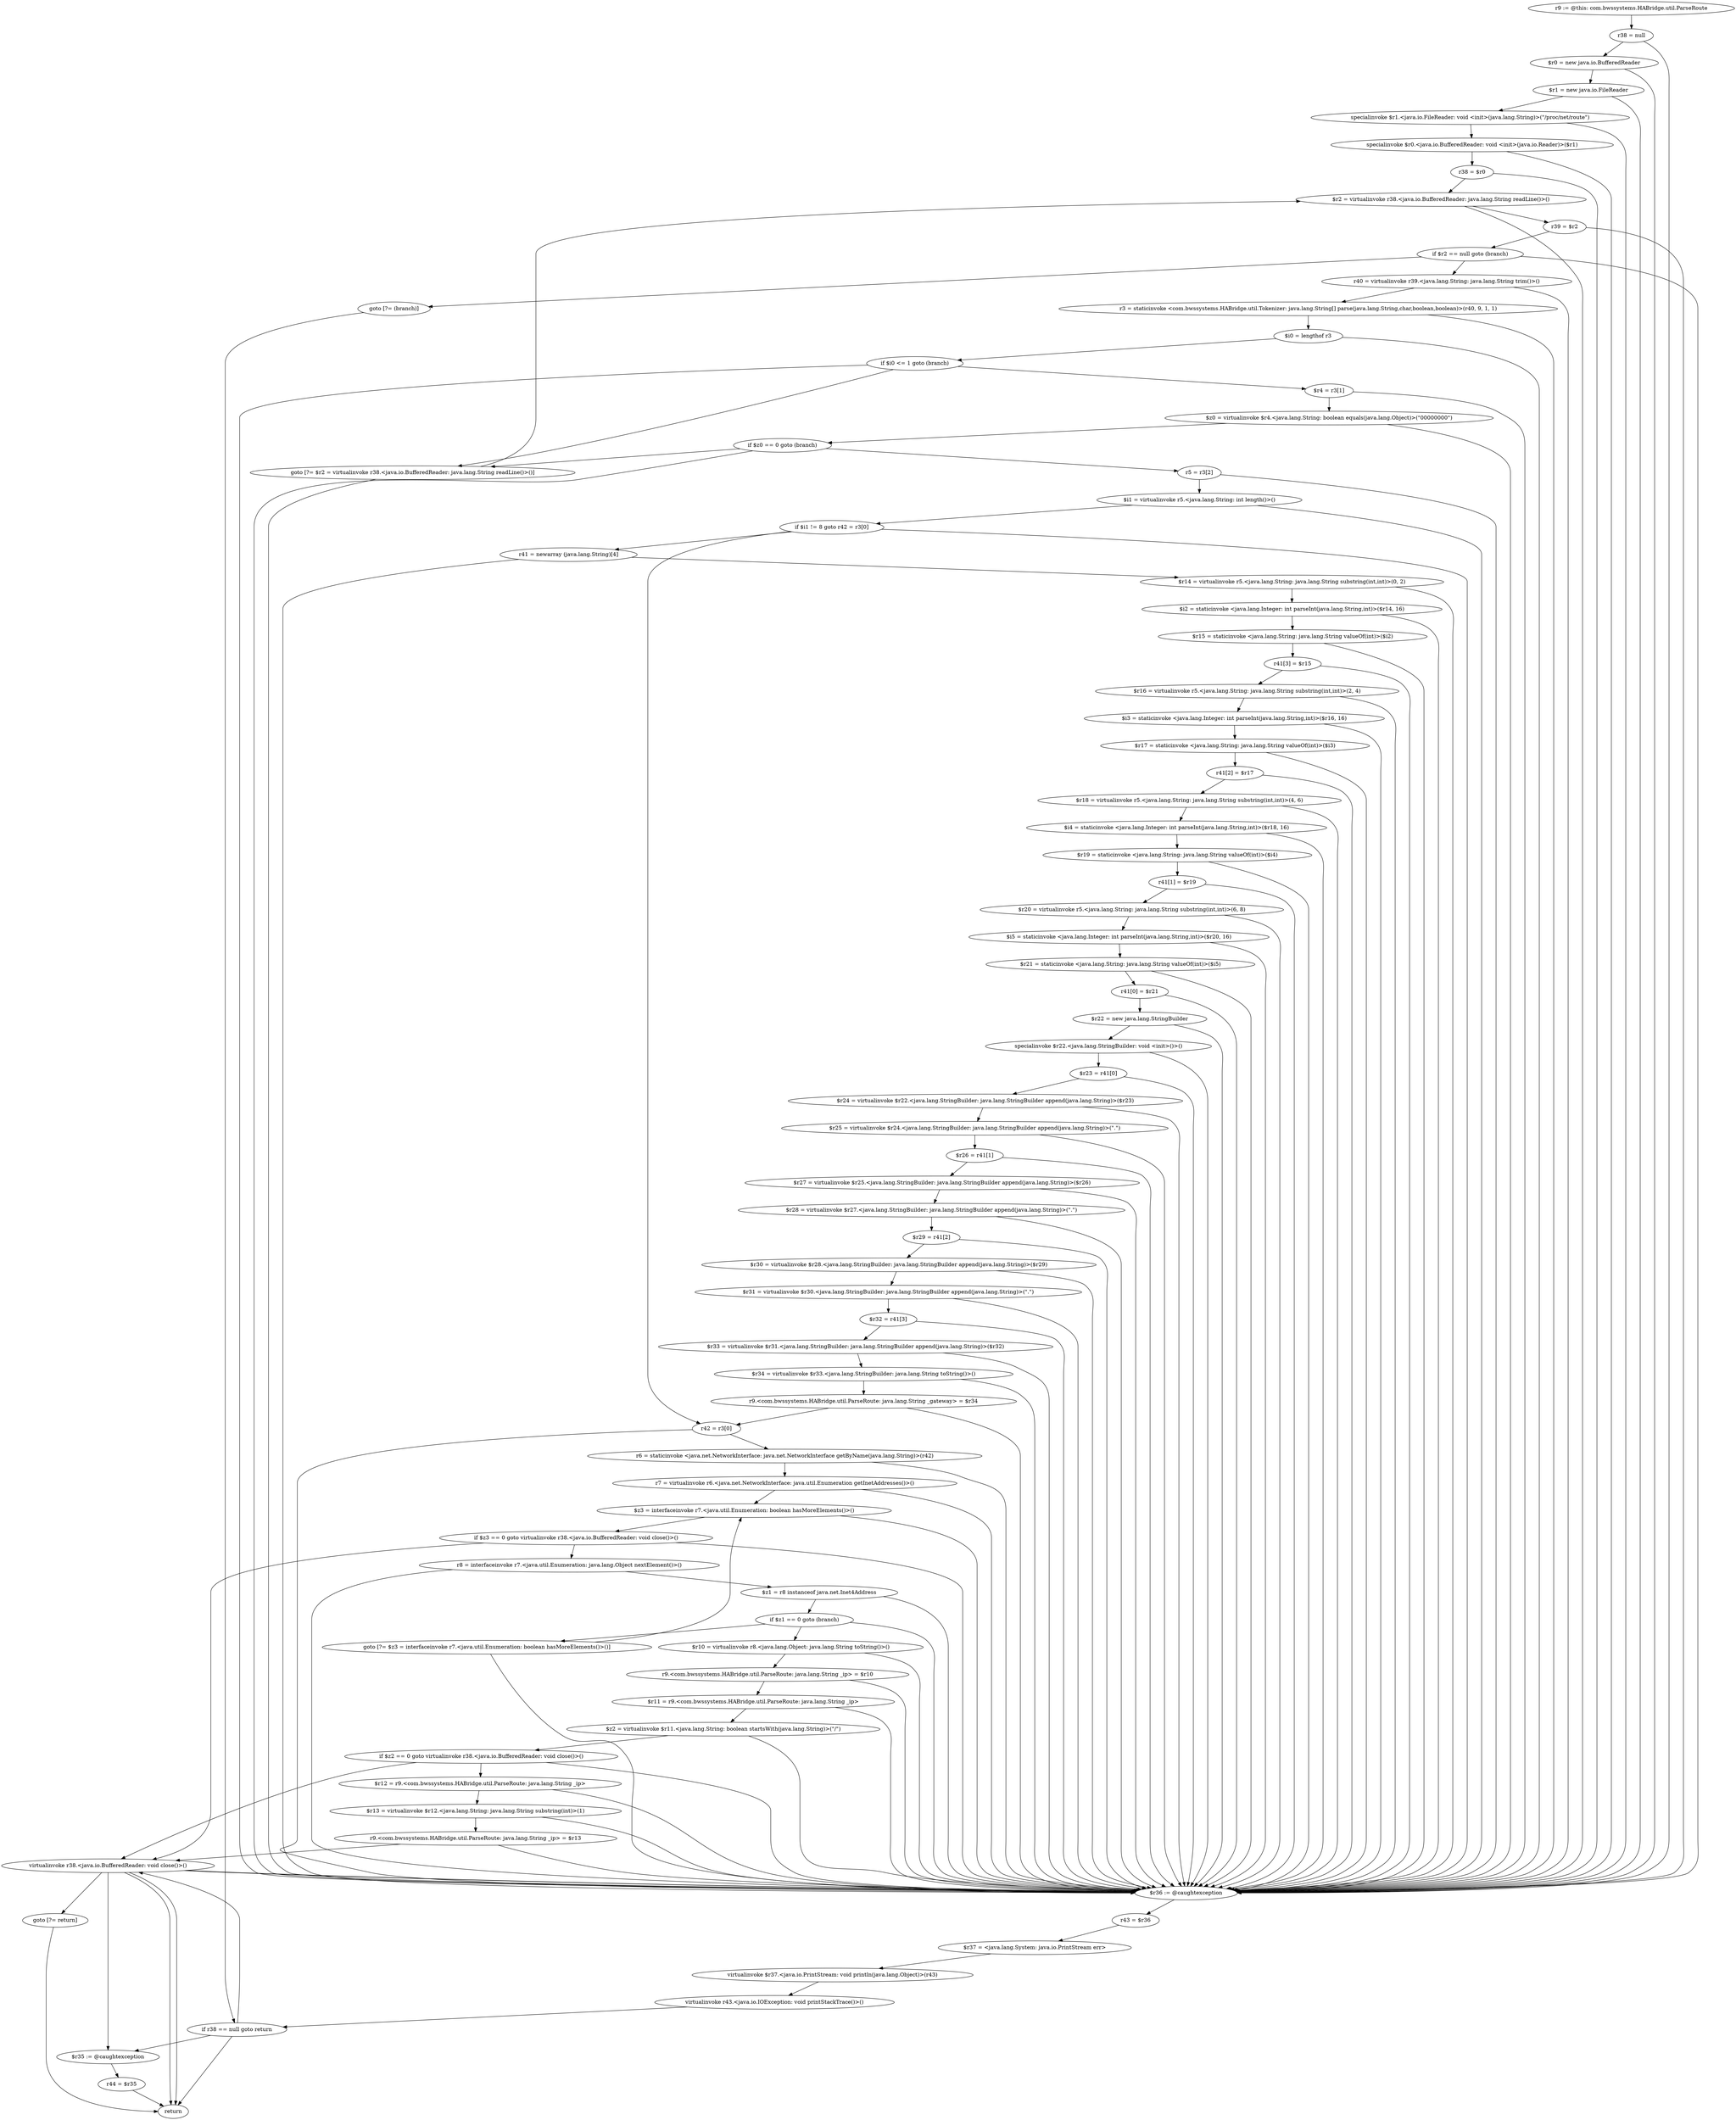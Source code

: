 digraph "unitGraph" {
    "r9 := @this: com.bwssystems.HABridge.util.ParseRoute"
    "r38 = null"
    "$r0 = new java.io.BufferedReader"
    "$r1 = new java.io.FileReader"
    "specialinvoke $r1.<java.io.FileReader: void <init>(java.lang.String)>(\"/proc/net/route\")"
    "specialinvoke $r0.<java.io.BufferedReader: void <init>(java.io.Reader)>($r1)"
    "r38 = $r0"
    "$r2 = virtualinvoke r38.<java.io.BufferedReader: java.lang.String readLine()>()"
    "r39 = $r2"
    "if $r2 == null goto (branch)"
    "r40 = virtualinvoke r39.<java.lang.String: java.lang.String trim()>()"
    "r3 = staticinvoke <com.bwssystems.HABridge.util.Tokenizer: java.lang.String[] parse(java.lang.String,char,boolean,boolean)>(r40, 9, 1, 1)"
    "$i0 = lengthof r3"
    "if $i0 <= 1 goto (branch)"
    "$r4 = r3[1]"
    "$z0 = virtualinvoke $r4.<java.lang.String: boolean equals(java.lang.Object)>(\"00000000\")"
    "if $z0 == 0 goto (branch)"
    "r5 = r3[2]"
    "$i1 = virtualinvoke r5.<java.lang.String: int length()>()"
    "if $i1 != 8 goto r42 = r3[0]"
    "r41 = newarray (java.lang.String)[4]"
    "$r14 = virtualinvoke r5.<java.lang.String: java.lang.String substring(int,int)>(0, 2)"
    "$i2 = staticinvoke <java.lang.Integer: int parseInt(java.lang.String,int)>($r14, 16)"
    "$r15 = staticinvoke <java.lang.String: java.lang.String valueOf(int)>($i2)"
    "r41[3] = $r15"
    "$r16 = virtualinvoke r5.<java.lang.String: java.lang.String substring(int,int)>(2, 4)"
    "$i3 = staticinvoke <java.lang.Integer: int parseInt(java.lang.String,int)>($r16, 16)"
    "$r17 = staticinvoke <java.lang.String: java.lang.String valueOf(int)>($i3)"
    "r41[2] = $r17"
    "$r18 = virtualinvoke r5.<java.lang.String: java.lang.String substring(int,int)>(4, 6)"
    "$i4 = staticinvoke <java.lang.Integer: int parseInt(java.lang.String,int)>($r18, 16)"
    "$r19 = staticinvoke <java.lang.String: java.lang.String valueOf(int)>($i4)"
    "r41[1] = $r19"
    "$r20 = virtualinvoke r5.<java.lang.String: java.lang.String substring(int,int)>(6, 8)"
    "$i5 = staticinvoke <java.lang.Integer: int parseInt(java.lang.String,int)>($r20, 16)"
    "$r21 = staticinvoke <java.lang.String: java.lang.String valueOf(int)>($i5)"
    "r41[0] = $r21"
    "$r22 = new java.lang.StringBuilder"
    "specialinvoke $r22.<java.lang.StringBuilder: void <init>()>()"
    "$r23 = r41[0]"
    "$r24 = virtualinvoke $r22.<java.lang.StringBuilder: java.lang.StringBuilder append(java.lang.String)>($r23)"
    "$r25 = virtualinvoke $r24.<java.lang.StringBuilder: java.lang.StringBuilder append(java.lang.String)>(\".\")"
    "$r26 = r41[1]"
    "$r27 = virtualinvoke $r25.<java.lang.StringBuilder: java.lang.StringBuilder append(java.lang.String)>($r26)"
    "$r28 = virtualinvoke $r27.<java.lang.StringBuilder: java.lang.StringBuilder append(java.lang.String)>(\".\")"
    "$r29 = r41[2]"
    "$r30 = virtualinvoke $r28.<java.lang.StringBuilder: java.lang.StringBuilder append(java.lang.String)>($r29)"
    "$r31 = virtualinvoke $r30.<java.lang.StringBuilder: java.lang.StringBuilder append(java.lang.String)>(\".\")"
    "$r32 = r41[3]"
    "$r33 = virtualinvoke $r31.<java.lang.StringBuilder: java.lang.StringBuilder append(java.lang.String)>($r32)"
    "$r34 = virtualinvoke $r33.<java.lang.StringBuilder: java.lang.String toString()>()"
    "r9.<com.bwssystems.HABridge.util.ParseRoute: java.lang.String _gateway> = $r34"
    "r42 = r3[0]"
    "r6 = staticinvoke <java.net.NetworkInterface: java.net.NetworkInterface getByName(java.lang.String)>(r42)"
    "r7 = virtualinvoke r6.<java.net.NetworkInterface: java.util.Enumeration getInetAddresses()>()"
    "$z3 = interfaceinvoke r7.<java.util.Enumeration: boolean hasMoreElements()>()"
    "if $z3 == 0 goto virtualinvoke r38.<java.io.BufferedReader: void close()>()"
    "r8 = interfaceinvoke r7.<java.util.Enumeration: java.lang.Object nextElement()>()"
    "$z1 = r8 instanceof java.net.Inet4Address"
    "if $z1 == 0 goto (branch)"
    "$r10 = virtualinvoke r8.<java.lang.Object: java.lang.String toString()>()"
    "r9.<com.bwssystems.HABridge.util.ParseRoute: java.lang.String _ip> = $r10"
    "$r11 = r9.<com.bwssystems.HABridge.util.ParseRoute: java.lang.String _ip>"
    "$z2 = virtualinvoke $r11.<java.lang.String: boolean startsWith(java.lang.String)>(\"/\")"
    "if $z2 == 0 goto virtualinvoke r38.<java.io.BufferedReader: void close()>()"
    "$r12 = r9.<com.bwssystems.HABridge.util.ParseRoute: java.lang.String _ip>"
    "$r13 = virtualinvoke $r12.<java.lang.String: java.lang.String substring(int)>(1)"
    "r9.<com.bwssystems.HABridge.util.ParseRoute: java.lang.String _ip> = $r13"
    "virtualinvoke r38.<java.io.BufferedReader: void close()>()"
    "return"
    "goto [?= $z3 = interfaceinvoke r7.<java.util.Enumeration: boolean hasMoreElements()>()]"
    "goto [?= $r2 = virtualinvoke r38.<java.io.BufferedReader: java.lang.String readLine()>()]"
    "goto [?= (branch)]"
    "$r36 := @caughtexception"
    "r43 = $r36"
    "$r37 = <java.lang.System: java.io.PrintStream err>"
    "virtualinvoke $r37.<java.io.PrintStream: void println(java.lang.Object)>(r43)"
    "virtualinvoke r43.<java.io.IOException: void printStackTrace()>()"
    "if r38 == null goto return"
    "goto [?= return]"
    "$r35 := @caughtexception"
    "r44 = $r35"
    "r9 := @this: com.bwssystems.HABridge.util.ParseRoute"->"r38 = null";
    "r38 = null"->"$r0 = new java.io.BufferedReader";
    "r38 = null"->"$r36 := @caughtexception";
    "$r0 = new java.io.BufferedReader"->"$r1 = new java.io.FileReader";
    "$r0 = new java.io.BufferedReader"->"$r36 := @caughtexception";
    "$r1 = new java.io.FileReader"->"specialinvoke $r1.<java.io.FileReader: void <init>(java.lang.String)>(\"/proc/net/route\")";
    "$r1 = new java.io.FileReader"->"$r36 := @caughtexception";
    "specialinvoke $r1.<java.io.FileReader: void <init>(java.lang.String)>(\"/proc/net/route\")"->"specialinvoke $r0.<java.io.BufferedReader: void <init>(java.io.Reader)>($r1)";
    "specialinvoke $r1.<java.io.FileReader: void <init>(java.lang.String)>(\"/proc/net/route\")"->"$r36 := @caughtexception";
    "specialinvoke $r0.<java.io.BufferedReader: void <init>(java.io.Reader)>($r1)"->"r38 = $r0";
    "specialinvoke $r0.<java.io.BufferedReader: void <init>(java.io.Reader)>($r1)"->"$r36 := @caughtexception";
    "r38 = $r0"->"$r2 = virtualinvoke r38.<java.io.BufferedReader: java.lang.String readLine()>()";
    "r38 = $r0"->"$r36 := @caughtexception";
    "$r2 = virtualinvoke r38.<java.io.BufferedReader: java.lang.String readLine()>()"->"r39 = $r2";
    "$r2 = virtualinvoke r38.<java.io.BufferedReader: java.lang.String readLine()>()"->"$r36 := @caughtexception";
    "r39 = $r2"->"if $r2 == null goto (branch)";
    "r39 = $r2"->"$r36 := @caughtexception";
    "if $r2 == null goto (branch)"->"r40 = virtualinvoke r39.<java.lang.String: java.lang.String trim()>()";
    "if $r2 == null goto (branch)"->"goto [?= (branch)]";
    "if $r2 == null goto (branch)"->"$r36 := @caughtexception";
    "r40 = virtualinvoke r39.<java.lang.String: java.lang.String trim()>()"->"r3 = staticinvoke <com.bwssystems.HABridge.util.Tokenizer: java.lang.String[] parse(java.lang.String,char,boolean,boolean)>(r40, 9, 1, 1)";
    "r40 = virtualinvoke r39.<java.lang.String: java.lang.String trim()>()"->"$r36 := @caughtexception";
    "r3 = staticinvoke <com.bwssystems.HABridge.util.Tokenizer: java.lang.String[] parse(java.lang.String,char,boolean,boolean)>(r40, 9, 1, 1)"->"$i0 = lengthof r3";
    "r3 = staticinvoke <com.bwssystems.HABridge.util.Tokenizer: java.lang.String[] parse(java.lang.String,char,boolean,boolean)>(r40, 9, 1, 1)"->"$r36 := @caughtexception";
    "$i0 = lengthof r3"->"if $i0 <= 1 goto (branch)";
    "$i0 = lengthof r3"->"$r36 := @caughtexception";
    "if $i0 <= 1 goto (branch)"->"$r4 = r3[1]";
    "if $i0 <= 1 goto (branch)"->"goto [?= $r2 = virtualinvoke r38.<java.io.BufferedReader: java.lang.String readLine()>()]";
    "if $i0 <= 1 goto (branch)"->"$r36 := @caughtexception";
    "$r4 = r3[1]"->"$z0 = virtualinvoke $r4.<java.lang.String: boolean equals(java.lang.Object)>(\"00000000\")";
    "$r4 = r3[1]"->"$r36 := @caughtexception";
    "$z0 = virtualinvoke $r4.<java.lang.String: boolean equals(java.lang.Object)>(\"00000000\")"->"if $z0 == 0 goto (branch)";
    "$z0 = virtualinvoke $r4.<java.lang.String: boolean equals(java.lang.Object)>(\"00000000\")"->"$r36 := @caughtexception";
    "if $z0 == 0 goto (branch)"->"r5 = r3[2]";
    "if $z0 == 0 goto (branch)"->"goto [?= $r2 = virtualinvoke r38.<java.io.BufferedReader: java.lang.String readLine()>()]";
    "if $z0 == 0 goto (branch)"->"$r36 := @caughtexception";
    "r5 = r3[2]"->"$i1 = virtualinvoke r5.<java.lang.String: int length()>()";
    "r5 = r3[2]"->"$r36 := @caughtexception";
    "$i1 = virtualinvoke r5.<java.lang.String: int length()>()"->"if $i1 != 8 goto r42 = r3[0]";
    "$i1 = virtualinvoke r5.<java.lang.String: int length()>()"->"$r36 := @caughtexception";
    "if $i1 != 8 goto r42 = r3[0]"->"r41 = newarray (java.lang.String)[4]";
    "if $i1 != 8 goto r42 = r3[0]"->"r42 = r3[0]";
    "if $i1 != 8 goto r42 = r3[0]"->"$r36 := @caughtexception";
    "r41 = newarray (java.lang.String)[4]"->"$r14 = virtualinvoke r5.<java.lang.String: java.lang.String substring(int,int)>(0, 2)";
    "r41 = newarray (java.lang.String)[4]"->"$r36 := @caughtexception";
    "$r14 = virtualinvoke r5.<java.lang.String: java.lang.String substring(int,int)>(0, 2)"->"$i2 = staticinvoke <java.lang.Integer: int parseInt(java.lang.String,int)>($r14, 16)";
    "$r14 = virtualinvoke r5.<java.lang.String: java.lang.String substring(int,int)>(0, 2)"->"$r36 := @caughtexception";
    "$i2 = staticinvoke <java.lang.Integer: int parseInt(java.lang.String,int)>($r14, 16)"->"$r15 = staticinvoke <java.lang.String: java.lang.String valueOf(int)>($i2)";
    "$i2 = staticinvoke <java.lang.Integer: int parseInt(java.lang.String,int)>($r14, 16)"->"$r36 := @caughtexception";
    "$r15 = staticinvoke <java.lang.String: java.lang.String valueOf(int)>($i2)"->"r41[3] = $r15";
    "$r15 = staticinvoke <java.lang.String: java.lang.String valueOf(int)>($i2)"->"$r36 := @caughtexception";
    "r41[3] = $r15"->"$r16 = virtualinvoke r5.<java.lang.String: java.lang.String substring(int,int)>(2, 4)";
    "r41[3] = $r15"->"$r36 := @caughtexception";
    "$r16 = virtualinvoke r5.<java.lang.String: java.lang.String substring(int,int)>(2, 4)"->"$i3 = staticinvoke <java.lang.Integer: int parseInt(java.lang.String,int)>($r16, 16)";
    "$r16 = virtualinvoke r5.<java.lang.String: java.lang.String substring(int,int)>(2, 4)"->"$r36 := @caughtexception";
    "$i3 = staticinvoke <java.lang.Integer: int parseInt(java.lang.String,int)>($r16, 16)"->"$r17 = staticinvoke <java.lang.String: java.lang.String valueOf(int)>($i3)";
    "$i3 = staticinvoke <java.lang.Integer: int parseInt(java.lang.String,int)>($r16, 16)"->"$r36 := @caughtexception";
    "$r17 = staticinvoke <java.lang.String: java.lang.String valueOf(int)>($i3)"->"r41[2] = $r17";
    "$r17 = staticinvoke <java.lang.String: java.lang.String valueOf(int)>($i3)"->"$r36 := @caughtexception";
    "r41[2] = $r17"->"$r18 = virtualinvoke r5.<java.lang.String: java.lang.String substring(int,int)>(4, 6)";
    "r41[2] = $r17"->"$r36 := @caughtexception";
    "$r18 = virtualinvoke r5.<java.lang.String: java.lang.String substring(int,int)>(4, 6)"->"$i4 = staticinvoke <java.lang.Integer: int parseInt(java.lang.String,int)>($r18, 16)";
    "$r18 = virtualinvoke r5.<java.lang.String: java.lang.String substring(int,int)>(4, 6)"->"$r36 := @caughtexception";
    "$i4 = staticinvoke <java.lang.Integer: int parseInt(java.lang.String,int)>($r18, 16)"->"$r19 = staticinvoke <java.lang.String: java.lang.String valueOf(int)>($i4)";
    "$i4 = staticinvoke <java.lang.Integer: int parseInt(java.lang.String,int)>($r18, 16)"->"$r36 := @caughtexception";
    "$r19 = staticinvoke <java.lang.String: java.lang.String valueOf(int)>($i4)"->"r41[1] = $r19";
    "$r19 = staticinvoke <java.lang.String: java.lang.String valueOf(int)>($i4)"->"$r36 := @caughtexception";
    "r41[1] = $r19"->"$r20 = virtualinvoke r5.<java.lang.String: java.lang.String substring(int,int)>(6, 8)";
    "r41[1] = $r19"->"$r36 := @caughtexception";
    "$r20 = virtualinvoke r5.<java.lang.String: java.lang.String substring(int,int)>(6, 8)"->"$i5 = staticinvoke <java.lang.Integer: int parseInt(java.lang.String,int)>($r20, 16)";
    "$r20 = virtualinvoke r5.<java.lang.String: java.lang.String substring(int,int)>(6, 8)"->"$r36 := @caughtexception";
    "$i5 = staticinvoke <java.lang.Integer: int parseInt(java.lang.String,int)>($r20, 16)"->"$r21 = staticinvoke <java.lang.String: java.lang.String valueOf(int)>($i5)";
    "$i5 = staticinvoke <java.lang.Integer: int parseInt(java.lang.String,int)>($r20, 16)"->"$r36 := @caughtexception";
    "$r21 = staticinvoke <java.lang.String: java.lang.String valueOf(int)>($i5)"->"r41[0] = $r21";
    "$r21 = staticinvoke <java.lang.String: java.lang.String valueOf(int)>($i5)"->"$r36 := @caughtexception";
    "r41[0] = $r21"->"$r22 = new java.lang.StringBuilder";
    "r41[0] = $r21"->"$r36 := @caughtexception";
    "$r22 = new java.lang.StringBuilder"->"specialinvoke $r22.<java.lang.StringBuilder: void <init>()>()";
    "$r22 = new java.lang.StringBuilder"->"$r36 := @caughtexception";
    "specialinvoke $r22.<java.lang.StringBuilder: void <init>()>()"->"$r23 = r41[0]";
    "specialinvoke $r22.<java.lang.StringBuilder: void <init>()>()"->"$r36 := @caughtexception";
    "$r23 = r41[0]"->"$r24 = virtualinvoke $r22.<java.lang.StringBuilder: java.lang.StringBuilder append(java.lang.String)>($r23)";
    "$r23 = r41[0]"->"$r36 := @caughtexception";
    "$r24 = virtualinvoke $r22.<java.lang.StringBuilder: java.lang.StringBuilder append(java.lang.String)>($r23)"->"$r25 = virtualinvoke $r24.<java.lang.StringBuilder: java.lang.StringBuilder append(java.lang.String)>(\".\")";
    "$r24 = virtualinvoke $r22.<java.lang.StringBuilder: java.lang.StringBuilder append(java.lang.String)>($r23)"->"$r36 := @caughtexception";
    "$r25 = virtualinvoke $r24.<java.lang.StringBuilder: java.lang.StringBuilder append(java.lang.String)>(\".\")"->"$r26 = r41[1]";
    "$r25 = virtualinvoke $r24.<java.lang.StringBuilder: java.lang.StringBuilder append(java.lang.String)>(\".\")"->"$r36 := @caughtexception";
    "$r26 = r41[1]"->"$r27 = virtualinvoke $r25.<java.lang.StringBuilder: java.lang.StringBuilder append(java.lang.String)>($r26)";
    "$r26 = r41[1]"->"$r36 := @caughtexception";
    "$r27 = virtualinvoke $r25.<java.lang.StringBuilder: java.lang.StringBuilder append(java.lang.String)>($r26)"->"$r28 = virtualinvoke $r27.<java.lang.StringBuilder: java.lang.StringBuilder append(java.lang.String)>(\".\")";
    "$r27 = virtualinvoke $r25.<java.lang.StringBuilder: java.lang.StringBuilder append(java.lang.String)>($r26)"->"$r36 := @caughtexception";
    "$r28 = virtualinvoke $r27.<java.lang.StringBuilder: java.lang.StringBuilder append(java.lang.String)>(\".\")"->"$r29 = r41[2]";
    "$r28 = virtualinvoke $r27.<java.lang.StringBuilder: java.lang.StringBuilder append(java.lang.String)>(\".\")"->"$r36 := @caughtexception";
    "$r29 = r41[2]"->"$r30 = virtualinvoke $r28.<java.lang.StringBuilder: java.lang.StringBuilder append(java.lang.String)>($r29)";
    "$r29 = r41[2]"->"$r36 := @caughtexception";
    "$r30 = virtualinvoke $r28.<java.lang.StringBuilder: java.lang.StringBuilder append(java.lang.String)>($r29)"->"$r31 = virtualinvoke $r30.<java.lang.StringBuilder: java.lang.StringBuilder append(java.lang.String)>(\".\")";
    "$r30 = virtualinvoke $r28.<java.lang.StringBuilder: java.lang.StringBuilder append(java.lang.String)>($r29)"->"$r36 := @caughtexception";
    "$r31 = virtualinvoke $r30.<java.lang.StringBuilder: java.lang.StringBuilder append(java.lang.String)>(\".\")"->"$r32 = r41[3]";
    "$r31 = virtualinvoke $r30.<java.lang.StringBuilder: java.lang.StringBuilder append(java.lang.String)>(\".\")"->"$r36 := @caughtexception";
    "$r32 = r41[3]"->"$r33 = virtualinvoke $r31.<java.lang.StringBuilder: java.lang.StringBuilder append(java.lang.String)>($r32)";
    "$r32 = r41[3]"->"$r36 := @caughtexception";
    "$r33 = virtualinvoke $r31.<java.lang.StringBuilder: java.lang.StringBuilder append(java.lang.String)>($r32)"->"$r34 = virtualinvoke $r33.<java.lang.StringBuilder: java.lang.String toString()>()";
    "$r33 = virtualinvoke $r31.<java.lang.StringBuilder: java.lang.StringBuilder append(java.lang.String)>($r32)"->"$r36 := @caughtexception";
    "$r34 = virtualinvoke $r33.<java.lang.StringBuilder: java.lang.String toString()>()"->"r9.<com.bwssystems.HABridge.util.ParseRoute: java.lang.String _gateway> = $r34";
    "$r34 = virtualinvoke $r33.<java.lang.StringBuilder: java.lang.String toString()>()"->"$r36 := @caughtexception";
    "r9.<com.bwssystems.HABridge.util.ParseRoute: java.lang.String _gateway> = $r34"->"r42 = r3[0]";
    "r9.<com.bwssystems.HABridge.util.ParseRoute: java.lang.String _gateway> = $r34"->"$r36 := @caughtexception";
    "r42 = r3[0]"->"r6 = staticinvoke <java.net.NetworkInterface: java.net.NetworkInterface getByName(java.lang.String)>(r42)";
    "r42 = r3[0]"->"$r36 := @caughtexception";
    "r6 = staticinvoke <java.net.NetworkInterface: java.net.NetworkInterface getByName(java.lang.String)>(r42)"->"r7 = virtualinvoke r6.<java.net.NetworkInterface: java.util.Enumeration getInetAddresses()>()";
    "r6 = staticinvoke <java.net.NetworkInterface: java.net.NetworkInterface getByName(java.lang.String)>(r42)"->"$r36 := @caughtexception";
    "r7 = virtualinvoke r6.<java.net.NetworkInterface: java.util.Enumeration getInetAddresses()>()"->"$z3 = interfaceinvoke r7.<java.util.Enumeration: boolean hasMoreElements()>()";
    "r7 = virtualinvoke r6.<java.net.NetworkInterface: java.util.Enumeration getInetAddresses()>()"->"$r36 := @caughtexception";
    "$z3 = interfaceinvoke r7.<java.util.Enumeration: boolean hasMoreElements()>()"->"if $z3 == 0 goto virtualinvoke r38.<java.io.BufferedReader: void close()>()";
    "$z3 = interfaceinvoke r7.<java.util.Enumeration: boolean hasMoreElements()>()"->"$r36 := @caughtexception";
    "if $z3 == 0 goto virtualinvoke r38.<java.io.BufferedReader: void close()>()"->"r8 = interfaceinvoke r7.<java.util.Enumeration: java.lang.Object nextElement()>()";
    "if $z3 == 0 goto virtualinvoke r38.<java.io.BufferedReader: void close()>()"->"virtualinvoke r38.<java.io.BufferedReader: void close()>()";
    "if $z3 == 0 goto virtualinvoke r38.<java.io.BufferedReader: void close()>()"->"$r36 := @caughtexception";
    "r8 = interfaceinvoke r7.<java.util.Enumeration: java.lang.Object nextElement()>()"->"$z1 = r8 instanceof java.net.Inet4Address";
    "r8 = interfaceinvoke r7.<java.util.Enumeration: java.lang.Object nextElement()>()"->"$r36 := @caughtexception";
    "$z1 = r8 instanceof java.net.Inet4Address"->"if $z1 == 0 goto (branch)";
    "$z1 = r8 instanceof java.net.Inet4Address"->"$r36 := @caughtexception";
    "if $z1 == 0 goto (branch)"->"$r10 = virtualinvoke r8.<java.lang.Object: java.lang.String toString()>()";
    "if $z1 == 0 goto (branch)"->"goto [?= $z3 = interfaceinvoke r7.<java.util.Enumeration: boolean hasMoreElements()>()]";
    "if $z1 == 0 goto (branch)"->"$r36 := @caughtexception";
    "$r10 = virtualinvoke r8.<java.lang.Object: java.lang.String toString()>()"->"r9.<com.bwssystems.HABridge.util.ParseRoute: java.lang.String _ip> = $r10";
    "$r10 = virtualinvoke r8.<java.lang.Object: java.lang.String toString()>()"->"$r36 := @caughtexception";
    "r9.<com.bwssystems.HABridge.util.ParseRoute: java.lang.String _ip> = $r10"->"$r11 = r9.<com.bwssystems.HABridge.util.ParseRoute: java.lang.String _ip>";
    "r9.<com.bwssystems.HABridge.util.ParseRoute: java.lang.String _ip> = $r10"->"$r36 := @caughtexception";
    "$r11 = r9.<com.bwssystems.HABridge.util.ParseRoute: java.lang.String _ip>"->"$z2 = virtualinvoke $r11.<java.lang.String: boolean startsWith(java.lang.String)>(\"/\")";
    "$r11 = r9.<com.bwssystems.HABridge.util.ParseRoute: java.lang.String _ip>"->"$r36 := @caughtexception";
    "$z2 = virtualinvoke $r11.<java.lang.String: boolean startsWith(java.lang.String)>(\"/\")"->"if $z2 == 0 goto virtualinvoke r38.<java.io.BufferedReader: void close()>()";
    "$z2 = virtualinvoke $r11.<java.lang.String: boolean startsWith(java.lang.String)>(\"/\")"->"$r36 := @caughtexception";
    "if $z2 == 0 goto virtualinvoke r38.<java.io.BufferedReader: void close()>()"->"$r12 = r9.<com.bwssystems.HABridge.util.ParseRoute: java.lang.String _ip>";
    "if $z2 == 0 goto virtualinvoke r38.<java.io.BufferedReader: void close()>()"->"virtualinvoke r38.<java.io.BufferedReader: void close()>()";
    "if $z2 == 0 goto virtualinvoke r38.<java.io.BufferedReader: void close()>()"->"$r36 := @caughtexception";
    "$r12 = r9.<com.bwssystems.HABridge.util.ParseRoute: java.lang.String _ip>"->"$r13 = virtualinvoke $r12.<java.lang.String: java.lang.String substring(int)>(1)";
    "$r12 = r9.<com.bwssystems.HABridge.util.ParseRoute: java.lang.String _ip>"->"$r36 := @caughtexception";
    "$r13 = virtualinvoke $r12.<java.lang.String: java.lang.String substring(int)>(1)"->"r9.<com.bwssystems.HABridge.util.ParseRoute: java.lang.String _ip> = $r13";
    "$r13 = virtualinvoke $r12.<java.lang.String: java.lang.String substring(int)>(1)"->"$r36 := @caughtexception";
    "r9.<com.bwssystems.HABridge.util.ParseRoute: java.lang.String _ip> = $r13"->"virtualinvoke r38.<java.io.BufferedReader: void close()>()";
    "r9.<com.bwssystems.HABridge.util.ParseRoute: java.lang.String _ip> = $r13"->"$r36 := @caughtexception";
    "virtualinvoke r38.<java.io.BufferedReader: void close()>()"->"return";
    "virtualinvoke r38.<java.io.BufferedReader: void close()>()"->"$r36 := @caughtexception";
    "goto [?= $z3 = interfaceinvoke r7.<java.util.Enumeration: boolean hasMoreElements()>()]"->"$z3 = interfaceinvoke r7.<java.util.Enumeration: boolean hasMoreElements()>()";
    "goto [?= $z3 = interfaceinvoke r7.<java.util.Enumeration: boolean hasMoreElements()>()]"->"$r36 := @caughtexception";
    "virtualinvoke r38.<java.io.BufferedReader: void close()>()"->"return";
    "virtualinvoke r38.<java.io.BufferedReader: void close()>()"->"$r36 := @caughtexception";
    "goto [?= $r2 = virtualinvoke r38.<java.io.BufferedReader: java.lang.String readLine()>()]"->"$r2 = virtualinvoke r38.<java.io.BufferedReader: java.lang.String readLine()>()";
    "goto [?= $r2 = virtualinvoke r38.<java.io.BufferedReader: java.lang.String readLine()>()]"->"$r36 := @caughtexception";
    "goto [?= (branch)]"->"if r38 == null goto return";
    "$r36 := @caughtexception"->"r43 = $r36";
    "r43 = $r36"->"$r37 = <java.lang.System: java.io.PrintStream err>";
    "$r37 = <java.lang.System: java.io.PrintStream err>"->"virtualinvoke $r37.<java.io.PrintStream: void println(java.lang.Object)>(r43)";
    "virtualinvoke $r37.<java.io.PrintStream: void println(java.lang.Object)>(r43)"->"virtualinvoke r43.<java.io.IOException: void printStackTrace()>()";
    "virtualinvoke r43.<java.io.IOException: void printStackTrace()>()"->"if r38 == null goto return";
    "if r38 == null goto return"->"virtualinvoke r38.<java.io.BufferedReader: void close()>()";
    "if r38 == null goto return"->"return";
    "if r38 == null goto return"->"$r35 := @caughtexception";
    "virtualinvoke r38.<java.io.BufferedReader: void close()>()"->"goto [?= return]";
    "virtualinvoke r38.<java.io.BufferedReader: void close()>()"->"$r35 := @caughtexception";
    "goto [?= return]"->"return";
    "$r35 := @caughtexception"->"r44 = $r35";
    "r44 = $r35"->"return";
}
